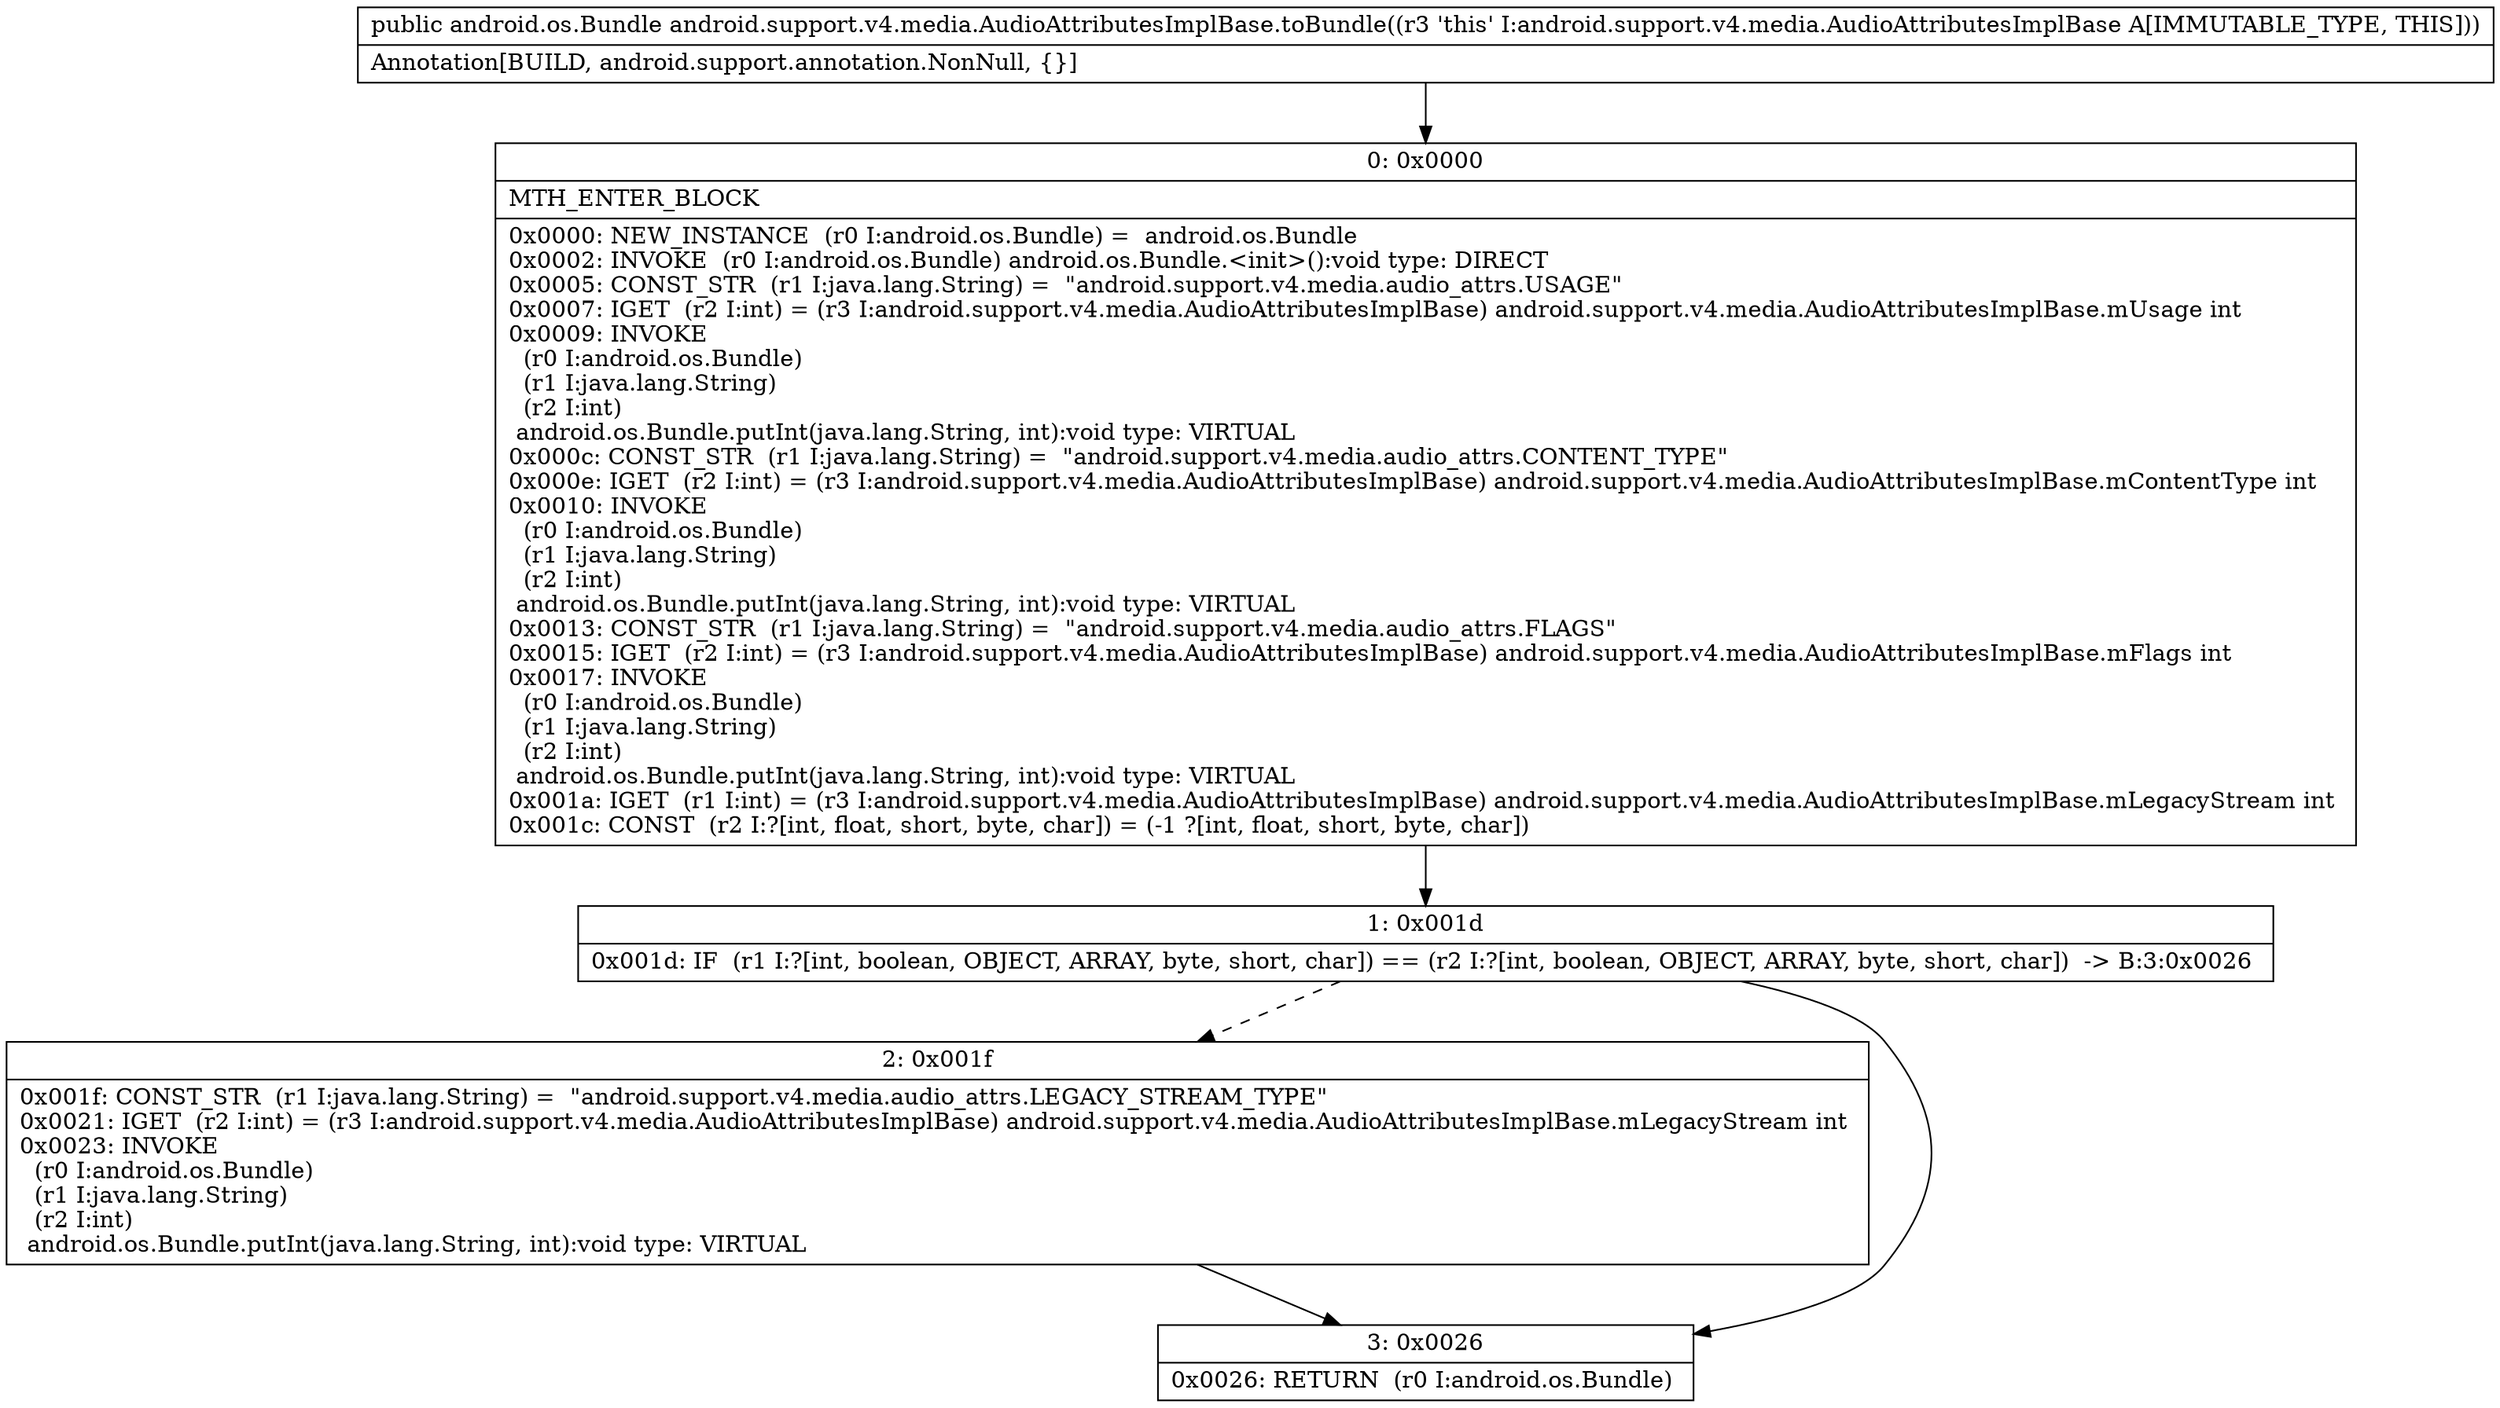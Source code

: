 digraph "CFG forandroid.support.v4.media.AudioAttributesImplBase.toBundle()Landroid\/os\/Bundle;" {
Node_0 [shape=record,label="{0\:\ 0x0000|MTH_ENTER_BLOCK\l|0x0000: NEW_INSTANCE  (r0 I:android.os.Bundle) =  android.os.Bundle \l0x0002: INVOKE  (r0 I:android.os.Bundle) android.os.Bundle.\<init\>():void type: DIRECT \l0x0005: CONST_STR  (r1 I:java.lang.String) =  \"android.support.v4.media.audio_attrs.USAGE\" \l0x0007: IGET  (r2 I:int) = (r3 I:android.support.v4.media.AudioAttributesImplBase) android.support.v4.media.AudioAttributesImplBase.mUsage int \l0x0009: INVOKE  \l  (r0 I:android.os.Bundle)\l  (r1 I:java.lang.String)\l  (r2 I:int)\l android.os.Bundle.putInt(java.lang.String, int):void type: VIRTUAL \l0x000c: CONST_STR  (r1 I:java.lang.String) =  \"android.support.v4.media.audio_attrs.CONTENT_TYPE\" \l0x000e: IGET  (r2 I:int) = (r3 I:android.support.v4.media.AudioAttributesImplBase) android.support.v4.media.AudioAttributesImplBase.mContentType int \l0x0010: INVOKE  \l  (r0 I:android.os.Bundle)\l  (r1 I:java.lang.String)\l  (r2 I:int)\l android.os.Bundle.putInt(java.lang.String, int):void type: VIRTUAL \l0x0013: CONST_STR  (r1 I:java.lang.String) =  \"android.support.v4.media.audio_attrs.FLAGS\" \l0x0015: IGET  (r2 I:int) = (r3 I:android.support.v4.media.AudioAttributesImplBase) android.support.v4.media.AudioAttributesImplBase.mFlags int \l0x0017: INVOKE  \l  (r0 I:android.os.Bundle)\l  (r1 I:java.lang.String)\l  (r2 I:int)\l android.os.Bundle.putInt(java.lang.String, int):void type: VIRTUAL \l0x001a: IGET  (r1 I:int) = (r3 I:android.support.v4.media.AudioAttributesImplBase) android.support.v4.media.AudioAttributesImplBase.mLegacyStream int \l0x001c: CONST  (r2 I:?[int, float, short, byte, char]) = (\-1 ?[int, float, short, byte, char]) \l}"];
Node_1 [shape=record,label="{1\:\ 0x001d|0x001d: IF  (r1 I:?[int, boolean, OBJECT, ARRAY, byte, short, char]) == (r2 I:?[int, boolean, OBJECT, ARRAY, byte, short, char])  \-\> B:3:0x0026 \l}"];
Node_2 [shape=record,label="{2\:\ 0x001f|0x001f: CONST_STR  (r1 I:java.lang.String) =  \"android.support.v4.media.audio_attrs.LEGACY_STREAM_TYPE\" \l0x0021: IGET  (r2 I:int) = (r3 I:android.support.v4.media.AudioAttributesImplBase) android.support.v4.media.AudioAttributesImplBase.mLegacyStream int \l0x0023: INVOKE  \l  (r0 I:android.os.Bundle)\l  (r1 I:java.lang.String)\l  (r2 I:int)\l android.os.Bundle.putInt(java.lang.String, int):void type: VIRTUAL \l}"];
Node_3 [shape=record,label="{3\:\ 0x0026|0x0026: RETURN  (r0 I:android.os.Bundle) \l}"];
MethodNode[shape=record,label="{public android.os.Bundle android.support.v4.media.AudioAttributesImplBase.toBundle((r3 'this' I:android.support.v4.media.AudioAttributesImplBase A[IMMUTABLE_TYPE, THIS]))  | Annotation[BUILD, android.support.annotation.NonNull, \{\}]\l}"];
MethodNode -> Node_0;
Node_0 -> Node_1;
Node_1 -> Node_2[style=dashed];
Node_1 -> Node_3;
Node_2 -> Node_3;
}


